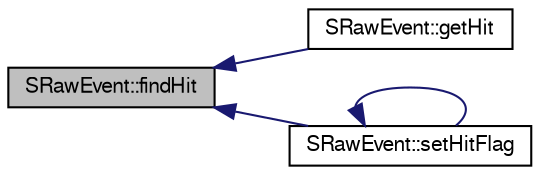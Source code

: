 digraph "SRawEvent::findHit"
{
  bgcolor="transparent";
  edge [fontname="FreeSans",fontsize="10",labelfontname="FreeSans",labelfontsize="10"];
  node [fontname="FreeSans",fontsize="10",shape=record];
  rankdir="LR";
  Node1 [label="SRawEvent::findHit",height=0.2,width=0.4,color="black", fillcolor="grey75", style="filled" fontcolor="black"];
  Node1 -> Node2 [dir="back",color="midnightblue",fontsize="10",style="solid",fontname="FreeSans"];
  Node2 [label="SRawEvent::getHit",height=0.2,width=0.4,color="black",URL="$d5/d83/classSRawEvent.html#a01532b648663a8ad1bdd3842be7d109d"];
  Node1 -> Node3 [dir="back",color="midnightblue",fontsize="10",style="solid",fontname="FreeSans"];
  Node3 [label="SRawEvent::setHitFlag",height=0.2,width=0.4,color="black",URL="$d5/d83/classSRawEvent.html#a7674cfa1f4d4ce653d62daaea42b20ad"];
  Node3 -> Node3 [dir="back",color="midnightblue",fontsize="10",style="solid",fontname="FreeSans"];
}

